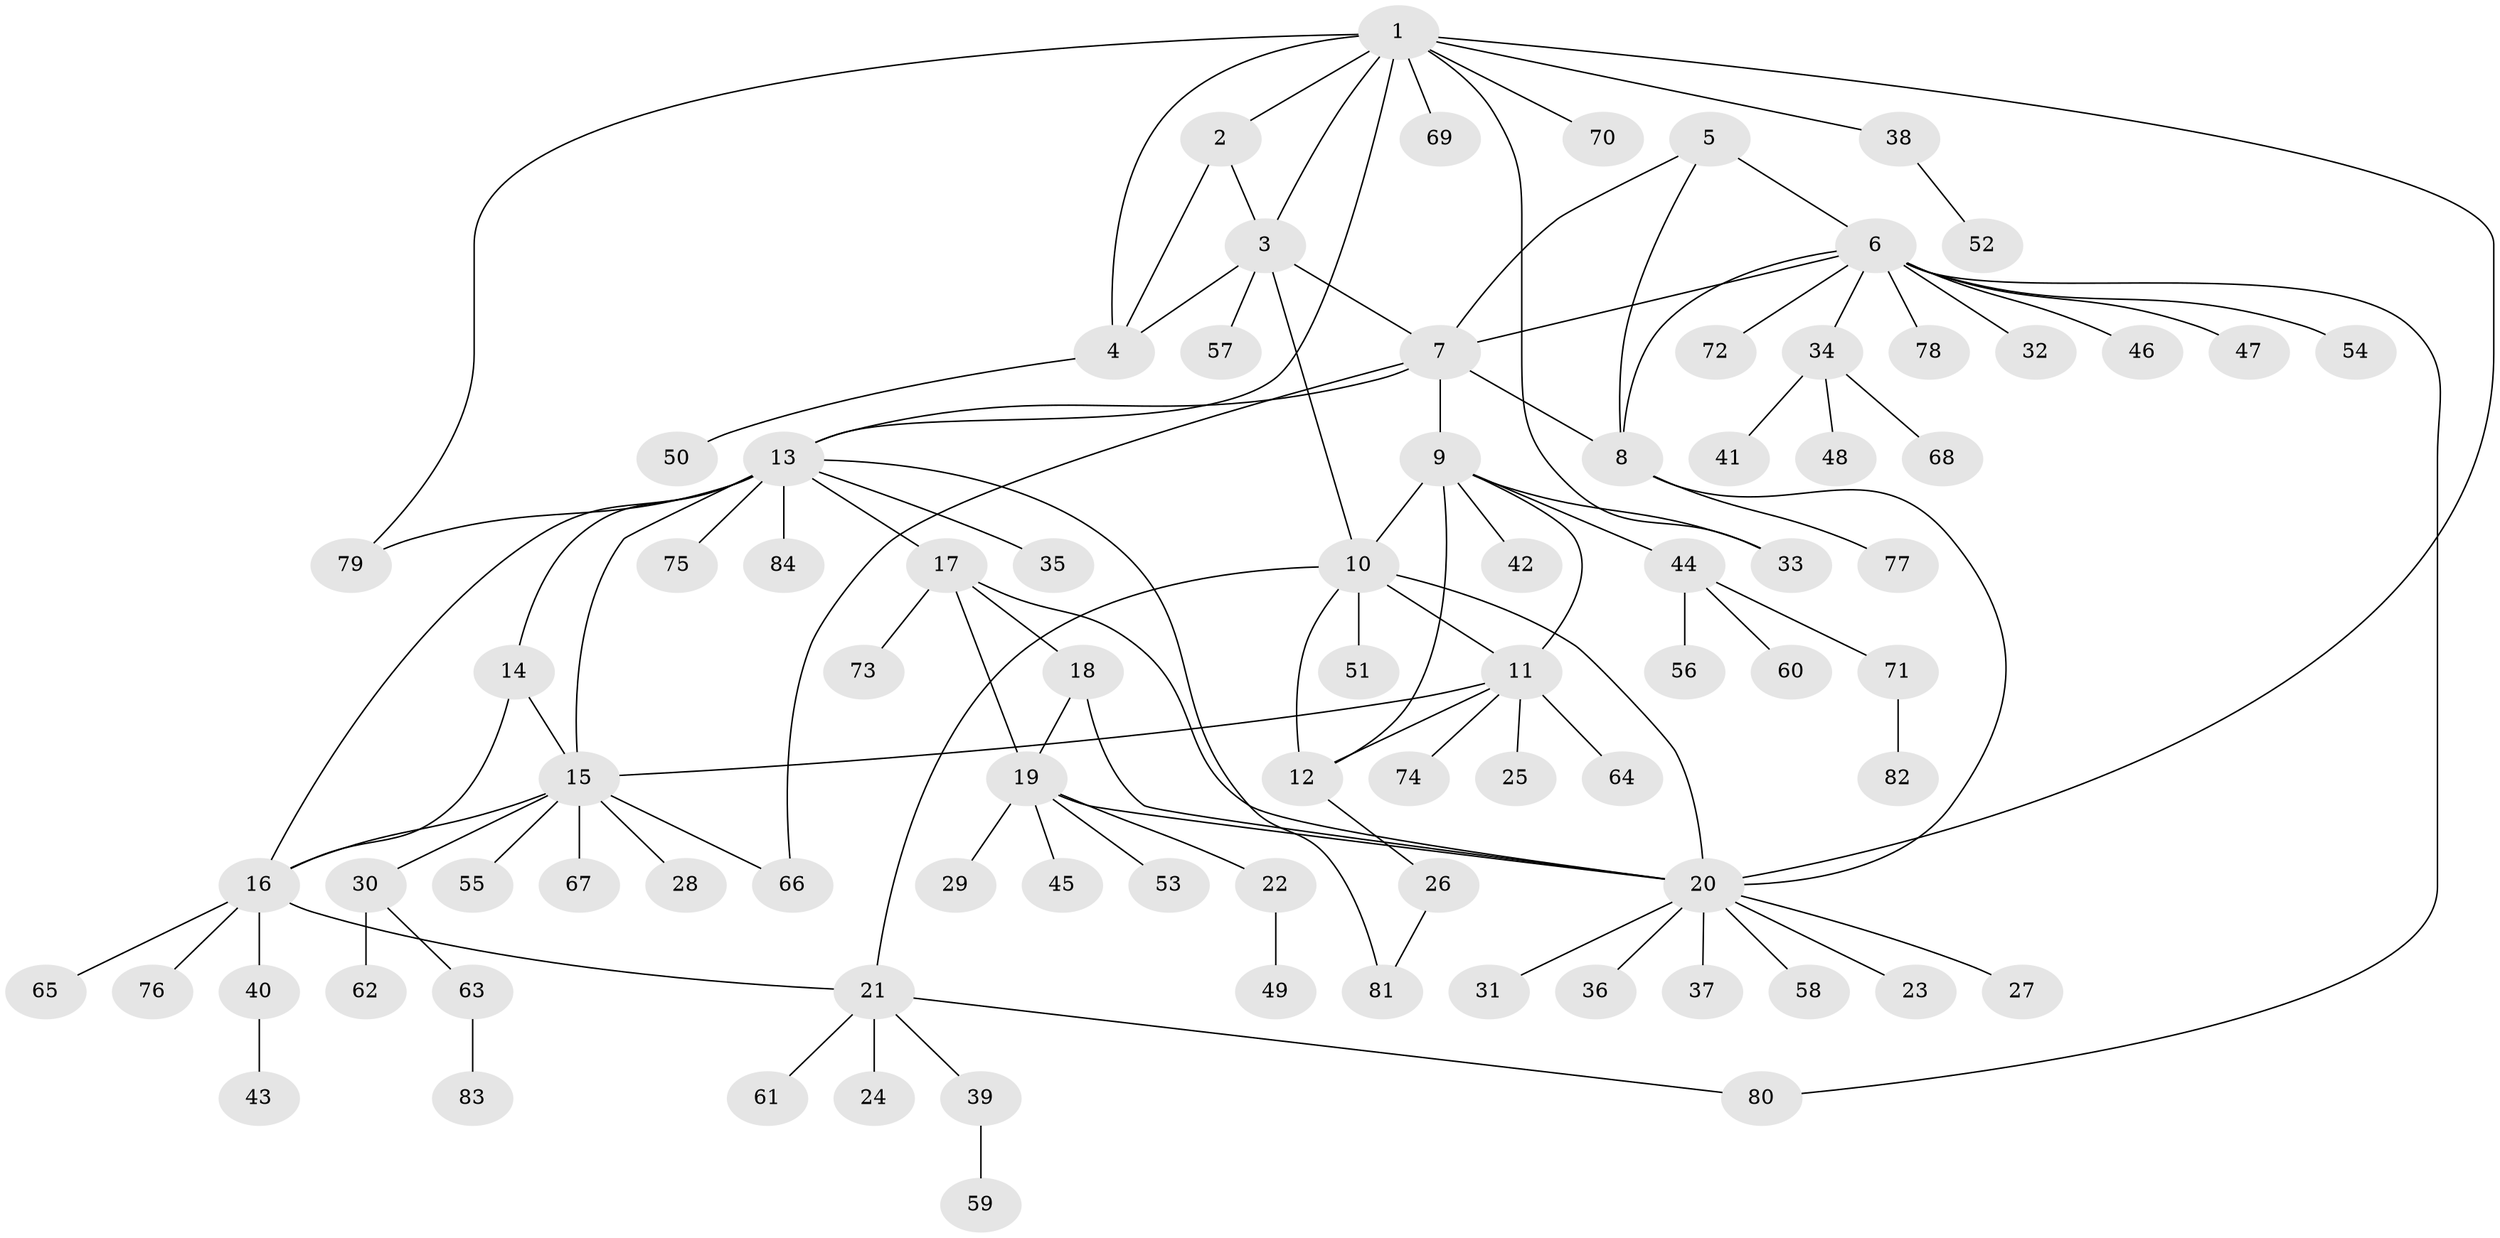 // coarse degree distribution, {5: 0.04, 1: 0.76, 14: 0.04, 4: 0.04, 12: 0.04, 6: 0.04, 2: 0.04}
// Generated by graph-tools (version 1.1) at 2025/19/03/04/25 18:19:55]
// undirected, 84 vertices, 110 edges
graph export_dot {
graph [start="1"]
  node [color=gray90,style=filled];
  1;
  2;
  3;
  4;
  5;
  6;
  7;
  8;
  9;
  10;
  11;
  12;
  13;
  14;
  15;
  16;
  17;
  18;
  19;
  20;
  21;
  22;
  23;
  24;
  25;
  26;
  27;
  28;
  29;
  30;
  31;
  32;
  33;
  34;
  35;
  36;
  37;
  38;
  39;
  40;
  41;
  42;
  43;
  44;
  45;
  46;
  47;
  48;
  49;
  50;
  51;
  52;
  53;
  54;
  55;
  56;
  57;
  58;
  59;
  60;
  61;
  62;
  63;
  64;
  65;
  66;
  67;
  68;
  69;
  70;
  71;
  72;
  73;
  74;
  75;
  76;
  77;
  78;
  79;
  80;
  81;
  82;
  83;
  84;
  1 -- 2;
  1 -- 3;
  1 -- 4;
  1 -- 13;
  1 -- 20;
  1 -- 33;
  1 -- 38;
  1 -- 69;
  1 -- 70;
  1 -- 79;
  2 -- 3;
  2 -- 4;
  3 -- 4;
  3 -- 7;
  3 -- 10;
  3 -- 57;
  4 -- 50;
  5 -- 6;
  5 -- 7;
  5 -- 8;
  6 -- 7;
  6 -- 8;
  6 -- 32;
  6 -- 34;
  6 -- 46;
  6 -- 47;
  6 -- 54;
  6 -- 72;
  6 -- 78;
  6 -- 80;
  7 -- 8;
  7 -- 9;
  7 -- 13;
  7 -- 66;
  8 -- 20;
  8 -- 77;
  9 -- 10;
  9 -- 11;
  9 -- 12;
  9 -- 33;
  9 -- 42;
  9 -- 44;
  10 -- 11;
  10 -- 12;
  10 -- 20;
  10 -- 21;
  10 -- 51;
  11 -- 12;
  11 -- 15;
  11 -- 25;
  11 -- 64;
  11 -- 74;
  12 -- 26;
  13 -- 14;
  13 -- 15;
  13 -- 16;
  13 -- 17;
  13 -- 35;
  13 -- 75;
  13 -- 79;
  13 -- 81;
  13 -- 84;
  14 -- 15;
  14 -- 16;
  15 -- 16;
  15 -- 28;
  15 -- 30;
  15 -- 55;
  15 -- 66;
  15 -- 67;
  16 -- 21;
  16 -- 40;
  16 -- 65;
  16 -- 76;
  17 -- 18;
  17 -- 19;
  17 -- 20;
  17 -- 73;
  18 -- 19;
  18 -- 20;
  19 -- 20;
  19 -- 22;
  19 -- 29;
  19 -- 45;
  19 -- 53;
  20 -- 23;
  20 -- 27;
  20 -- 31;
  20 -- 36;
  20 -- 37;
  20 -- 58;
  21 -- 24;
  21 -- 39;
  21 -- 61;
  21 -- 80;
  22 -- 49;
  26 -- 81;
  30 -- 62;
  30 -- 63;
  34 -- 41;
  34 -- 48;
  34 -- 68;
  38 -- 52;
  39 -- 59;
  40 -- 43;
  44 -- 56;
  44 -- 60;
  44 -- 71;
  63 -- 83;
  71 -- 82;
}
